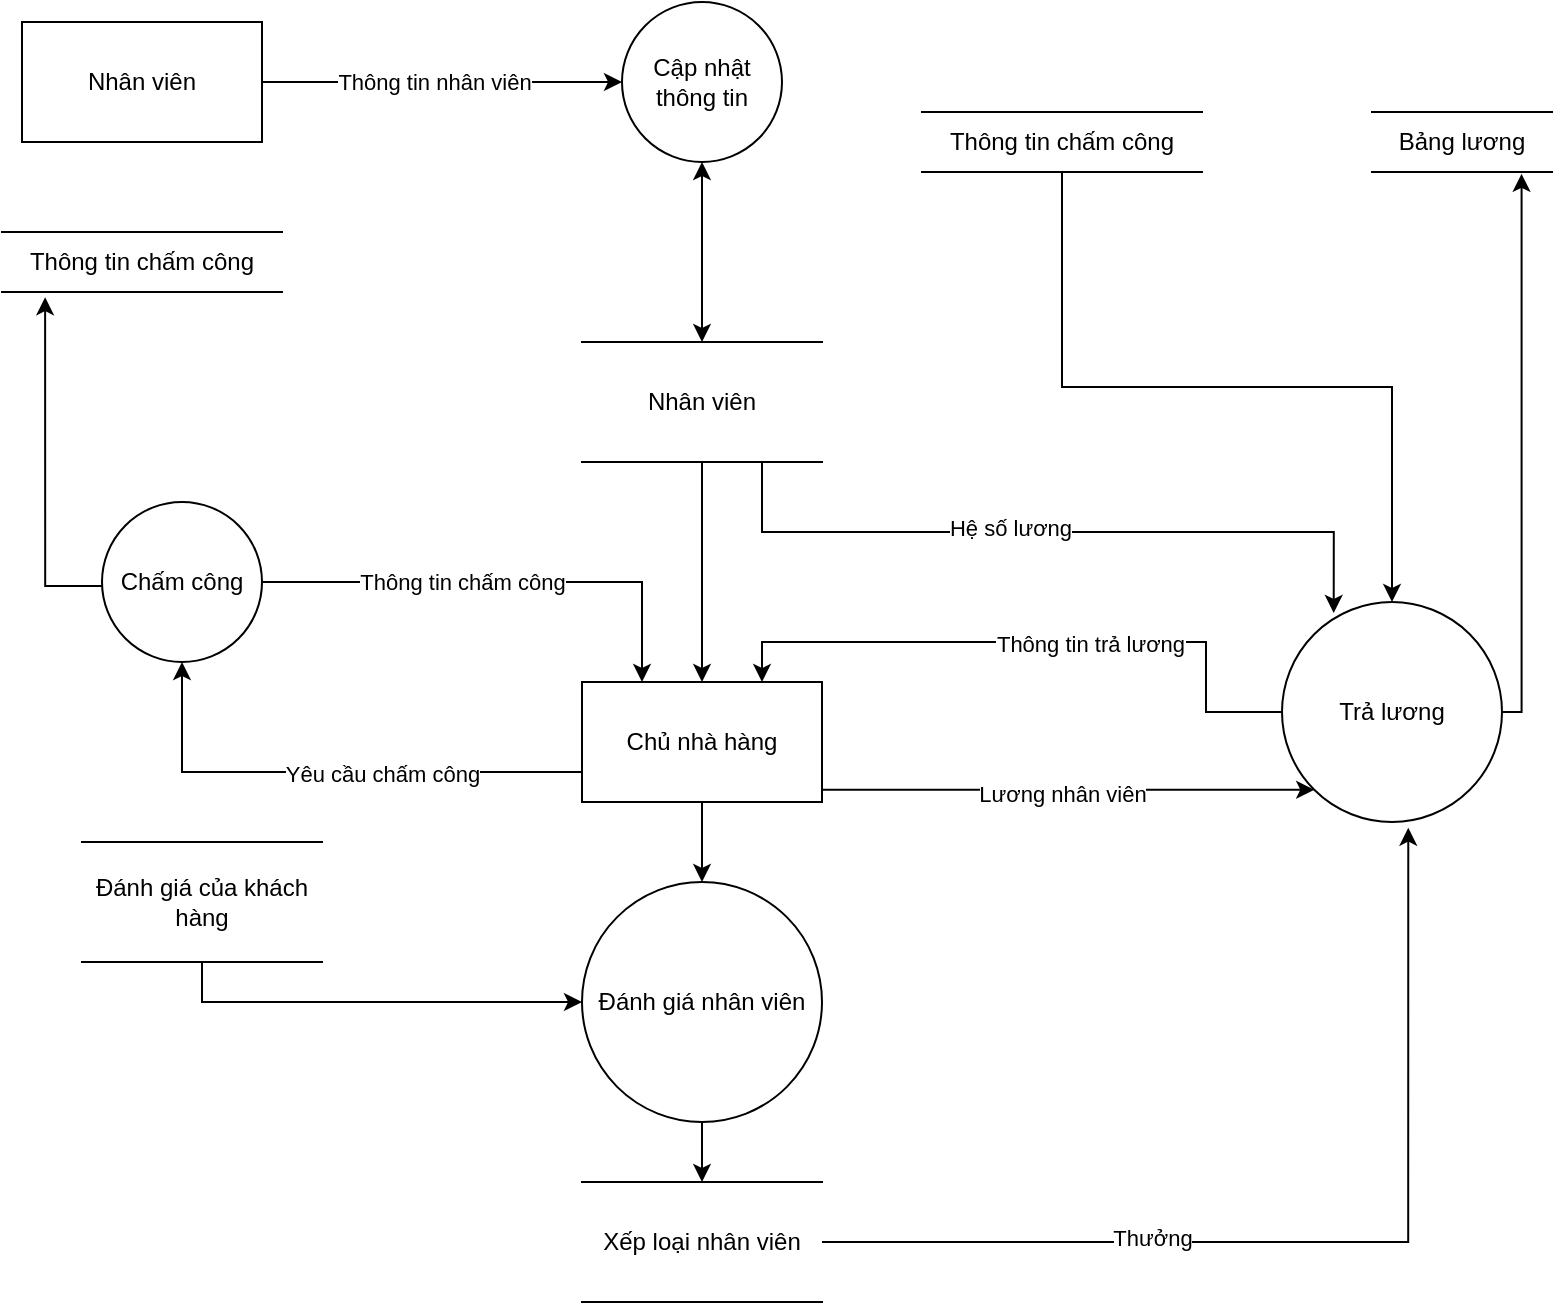 <mxfile version="20.5.3" type="github">
  <diagram id="Jtu4COIP-OrbsdhmTWFl" name="Page-1">
    <mxGraphModel dx="1173" dy="728" grid="1" gridSize="10" guides="1" tooltips="1" connect="1" arrows="1" fold="1" page="1" pageScale="1" pageWidth="850" pageHeight="1100" math="0" shadow="0">
      <root>
        <mxCell id="0" />
        <mxCell id="1" parent="0" />
        <mxCell id="71QtCXsv0dg4KAQcrWPT-11" style="edgeStyle=orthogonalEdgeStyle;rounded=0;orthogonalLoop=1;jettySize=auto;html=1;exitX=0;exitY=0.75;exitDx=0;exitDy=0;entryX=0.5;entryY=1;entryDx=0;entryDy=0;startArrow=none;startFill=0;" edge="1" parent="1" source="71QtCXsv0dg4KAQcrWPT-1" target="71QtCXsv0dg4KAQcrWPT-8">
          <mxGeometry relative="1" as="geometry" />
        </mxCell>
        <mxCell id="71QtCXsv0dg4KAQcrWPT-12" value="Yêu cầu chấm công" style="edgeLabel;html=1;align=center;verticalAlign=middle;resizable=0;points=[];" vertex="1" connectable="0" parent="71QtCXsv0dg4KAQcrWPT-11">
          <mxGeometry x="0.023" y="1" relative="1" as="geometry">
            <mxPoint x="30" as="offset" />
          </mxGeometry>
        </mxCell>
        <mxCell id="71QtCXsv0dg4KAQcrWPT-27" style="edgeStyle=orthogonalEdgeStyle;rounded=0;orthogonalLoop=1;jettySize=auto;html=1;exitX=1;exitY=0.75;exitDx=0;exitDy=0;entryX=0;entryY=1;entryDx=0;entryDy=0;startArrow=none;startFill=0;" edge="1" parent="1" source="71QtCXsv0dg4KAQcrWPT-1" target="71QtCXsv0dg4KAQcrWPT-16">
          <mxGeometry relative="1" as="geometry">
            <Array as="points">
              <mxPoint x="560" y="484" />
            </Array>
          </mxGeometry>
        </mxCell>
        <mxCell id="71QtCXsv0dg4KAQcrWPT-28" value="Lương nhân viên" style="edgeLabel;html=1;align=center;verticalAlign=middle;resizable=0;points=[];" vertex="1" connectable="0" parent="71QtCXsv0dg4KAQcrWPT-27">
          <mxGeometry x="-0.182" y="-2" relative="1" as="geometry">
            <mxPoint x="24" as="offset" />
          </mxGeometry>
        </mxCell>
        <mxCell id="71QtCXsv0dg4KAQcrWPT-30" style="edgeStyle=orthogonalEdgeStyle;rounded=0;orthogonalLoop=1;jettySize=auto;html=1;entryX=0.5;entryY=0;entryDx=0;entryDy=0;startArrow=none;startFill=0;" edge="1" parent="1" source="71QtCXsv0dg4KAQcrWPT-1" target="71QtCXsv0dg4KAQcrWPT-29">
          <mxGeometry relative="1" as="geometry" />
        </mxCell>
        <mxCell id="71QtCXsv0dg4KAQcrWPT-1" value="Chủ nhà hàng" style="rounded=0;whiteSpace=wrap;html=1;" vertex="1" parent="1">
          <mxGeometry x="440" y="430" width="120" height="60" as="geometry" />
        </mxCell>
        <mxCell id="71QtCXsv0dg4KAQcrWPT-4" style="edgeStyle=orthogonalEdgeStyle;rounded=0;orthogonalLoop=1;jettySize=auto;html=1;entryX=0.5;entryY=1;entryDx=0;entryDy=0;startArrow=classic;startFill=1;" edge="1" parent="1" source="71QtCXsv0dg4KAQcrWPT-2" target="71QtCXsv0dg4KAQcrWPT-3">
          <mxGeometry relative="1" as="geometry" />
        </mxCell>
        <mxCell id="71QtCXsv0dg4KAQcrWPT-15" style="edgeStyle=orthogonalEdgeStyle;rounded=0;orthogonalLoop=1;jettySize=auto;html=1;entryX=0.5;entryY=0;entryDx=0;entryDy=0;startArrow=none;startFill=0;" edge="1" parent="1" source="71QtCXsv0dg4KAQcrWPT-2" target="71QtCXsv0dg4KAQcrWPT-1">
          <mxGeometry relative="1" as="geometry" />
        </mxCell>
        <mxCell id="71QtCXsv0dg4KAQcrWPT-21" style="edgeStyle=orthogonalEdgeStyle;rounded=0;orthogonalLoop=1;jettySize=auto;html=1;exitX=0.75;exitY=1;exitDx=0;exitDy=0;entryX=0.235;entryY=0.05;entryDx=0;entryDy=0;entryPerimeter=0;startArrow=none;startFill=0;" edge="1" parent="1" source="71QtCXsv0dg4KAQcrWPT-2" target="71QtCXsv0dg4KAQcrWPT-16">
          <mxGeometry relative="1" as="geometry" />
        </mxCell>
        <mxCell id="71QtCXsv0dg4KAQcrWPT-22" value="Hệ số lương" style="edgeLabel;html=1;align=center;verticalAlign=middle;resizable=0;points=[];" vertex="1" connectable="0" parent="71QtCXsv0dg4KAQcrWPT-21">
          <mxGeometry x="-0.12" y="2" relative="1" as="geometry">
            <mxPoint as="offset" />
          </mxGeometry>
        </mxCell>
        <mxCell id="71QtCXsv0dg4KAQcrWPT-2" value="Nhân viên" style="shape=partialRectangle;whiteSpace=wrap;html=1;left=0;right=0;fillColor=none;" vertex="1" parent="1">
          <mxGeometry x="440" y="260" width="120" height="60" as="geometry" />
        </mxCell>
        <mxCell id="71QtCXsv0dg4KAQcrWPT-3" value="Cập nhật thông tin" style="ellipse;whiteSpace=wrap;html=1;aspect=fixed;" vertex="1" parent="1">
          <mxGeometry x="460" y="90" width="80" height="80" as="geometry" />
        </mxCell>
        <mxCell id="71QtCXsv0dg4KAQcrWPT-6" style="edgeStyle=orthogonalEdgeStyle;rounded=0;orthogonalLoop=1;jettySize=auto;html=1;entryX=0;entryY=0.5;entryDx=0;entryDy=0;startArrow=none;startFill=0;" edge="1" parent="1" source="71QtCXsv0dg4KAQcrWPT-5" target="71QtCXsv0dg4KAQcrWPT-3">
          <mxGeometry relative="1" as="geometry" />
        </mxCell>
        <mxCell id="71QtCXsv0dg4KAQcrWPT-7" value="Thông tin nhân viên" style="edgeLabel;html=1;align=center;verticalAlign=middle;resizable=0;points=[];" vertex="1" connectable="0" parent="71QtCXsv0dg4KAQcrWPT-6">
          <mxGeometry x="-0.206" y="1" relative="1" as="geometry">
            <mxPoint x="14" y="1" as="offset" />
          </mxGeometry>
        </mxCell>
        <mxCell id="71QtCXsv0dg4KAQcrWPT-5" value="Nhân viên" style="rounded=0;whiteSpace=wrap;html=1;" vertex="1" parent="1">
          <mxGeometry x="160" y="100" width="120" height="60" as="geometry" />
        </mxCell>
        <mxCell id="71QtCXsv0dg4KAQcrWPT-10" style="edgeStyle=orthogonalEdgeStyle;rounded=0;orthogonalLoop=1;jettySize=auto;html=1;exitX=0;exitY=0;exitDx=0;exitDy=0;entryX=0.154;entryY=1.087;entryDx=0;entryDy=0;entryPerimeter=0;startArrow=none;startFill=0;" edge="1" parent="1" source="71QtCXsv0dg4KAQcrWPT-8" target="71QtCXsv0dg4KAQcrWPT-9">
          <mxGeometry relative="1" as="geometry">
            <Array as="points">
              <mxPoint x="172" y="382" />
            </Array>
          </mxGeometry>
        </mxCell>
        <mxCell id="71QtCXsv0dg4KAQcrWPT-13" style="edgeStyle=orthogonalEdgeStyle;rounded=0;orthogonalLoop=1;jettySize=auto;html=1;entryX=0.25;entryY=0;entryDx=0;entryDy=0;startArrow=none;startFill=0;" edge="1" parent="1" source="71QtCXsv0dg4KAQcrWPT-8" target="71QtCXsv0dg4KAQcrWPT-1">
          <mxGeometry relative="1" as="geometry" />
        </mxCell>
        <mxCell id="71QtCXsv0dg4KAQcrWPT-14" value="Thông tin chấm công" style="edgeLabel;html=1;align=center;verticalAlign=middle;resizable=0;points=[];" vertex="1" connectable="0" parent="71QtCXsv0dg4KAQcrWPT-13">
          <mxGeometry x="-0.103" y="-2" relative="1" as="geometry">
            <mxPoint x="-8" y="-2" as="offset" />
          </mxGeometry>
        </mxCell>
        <mxCell id="71QtCXsv0dg4KAQcrWPT-8" value="Chấm công" style="ellipse;whiteSpace=wrap;html=1;aspect=fixed;" vertex="1" parent="1">
          <mxGeometry x="200" y="340" width="80" height="80" as="geometry" />
        </mxCell>
        <mxCell id="71QtCXsv0dg4KAQcrWPT-9" value="Thông tin chấm công" style="shape=partialRectangle;whiteSpace=wrap;html=1;left=0;right=0;fillColor=none;" vertex="1" parent="1">
          <mxGeometry x="150" y="205" width="140" height="30" as="geometry" />
        </mxCell>
        <mxCell id="71QtCXsv0dg4KAQcrWPT-17" style="edgeStyle=orthogonalEdgeStyle;rounded=0;orthogonalLoop=1;jettySize=auto;html=1;exitX=0;exitY=0.5;exitDx=0;exitDy=0;entryX=0.75;entryY=0;entryDx=0;entryDy=0;startArrow=none;startFill=0;" edge="1" parent="1" source="71QtCXsv0dg4KAQcrWPT-16" target="71QtCXsv0dg4KAQcrWPT-1">
          <mxGeometry relative="1" as="geometry">
            <Array as="points">
              <mxPoint x="752" y="445" />
              <mxPoint x="752" y="410" />
              <mxPoint x="530" y="410" />
            </Array>
          </mxGeometry>
        </mxCell>
        <mxCell id="71QtCXsv0dg4KAQcrWPT-20" value="Thông tin trả lương" style="edgeLabel;html=1;align=center;verticalAlign=middle;resizable=0;points=[];" vertex="1" connectable="0" parent="71QtCXsv0dg4KAQcrWPT-17">
          <mxGeometry x="-0.196" y="1" relative="1" as="geometry">
            <mxPoint x="-5" as="offset" />
          </mxGeometry>
        </mxCell>
        <mxCell id="71QtCXsv0dg4KAQcrWPT-26" style="edgeStyle=orthogonalEdgeStyle;rounded=0;orthogonalLoop=1;jettySize=auto;html=1;startArrow=none;startFill=0;entryX=0.831;entryY=1.031;entryDx=0;entryDy=0;entryPerimeter=0;" edge="1" parent="1" source="71QtCXsv0dg4KAQcrWPT-16" target="71QtCXsv0dg4KAQcrWPT-25">
          <mxGeometry relative="1" as="geometry">
            <mxPoint x="910" y="180" as="targetPoint" />
            <Array as="points">
              <mxPoint x="910" y="445" />
            </Array>
          </mxGeometry>
        </mxCell>
        <mxCell id="71QtCXsv0dg4KAQcrWPT-16" value="Trả lương" style="ellipse;whiteSpace=wrap;html=1;aspect=fixed;" vertex="1" parent="1">
          <mxGeometry x="790" y="390" width="110" height="110" as="geometry" />
        </mxCell>
        <mxCell id="71QtCXsv0dg4KAQcrWPT-24" style="edgeStyle=orthogonalEdgeStyle;rounded=0;orthogonalLoop=1;jettySize=auto;html=1;startArrow=none;startFill=0;exitX=0.5;exitY=1;exitDx=0;exitDy=0;" edge="1" parent="1" source="71QtCXsv0dg4KAQcrWPT-23" target="71QtCXsv0dg4KAQcrWPT-16">
          <mxGeometry relative="1" as="geometry" />
        </mxCell>
        <mxCell id="71QtCXsv0dg4KAQcrWPT-23" value="Thông tin chấm công" style="shape=partialRectangle;whiteSpace=wrap;html=1;left=0;right=0;fillColor=none;" vertex="1" parent="1">
          <mxGeometry x="610" y="145" width="140" height="30" as="geometry" />
        </mxCell>
        <mxCell id="71QtCXsv0dg4KAQcrWPT-25" value="Bảng lương" style="shape=partialRectangle;whiteSpace=wrap;html=1;left=0;right=0;fillColor=none;" vertex="1" parent="1">
          <mxGeometry x="835" y="145" width="90" height="30" as="geometry" />
        </mxCell>
        <mxCell id="71QtCXsv0dg4KAQcrWPT-34" style="edgeStyle=orthogonalEdgeStyle;rounded=0;orthogonalLoop=1;jettySize=auto;html=1;exitX=0.5;exitY=1;exitDx=0;exitDy=0;entryX=0.5;entryY=0;entryDx=0;entryDy=0;startArrow=none;startFill=0;" edge="1" parent="1" source="71QtCXsv0dg4KAQcrWPT-29" target="71QtCXsv0dg4KAQcrWPT-33">
          <mxGeometry relative="1" as="geometry" />
        </mxCell>
        <mxCell id="71QtCXsv0dg4KAQcrWPT-29" value="Đánh giá nhân viên" style="ellipse;whiteSpace=wrap;html=1;aspect=fixed;" vertex="1" parent="1">
          <mxGeometry x="440" y="530" width="120" height="120" as="geometry" />
        </mxCell>
        <mxCell id="71QtCXsv0dg4KAQcrWPT-32" style="edgeStyle=orthogonalEdgeStyle;rounded=0;orthogonalLoop=1;jettySize=auto;html=1;entryX=0;entryY=0.5;entryDx=0;entryDy=0;startArrow=none;startFill=0;exitX=0.5;exitY=1;exitDx=0;exitDy=0;" edge="1" parent="1" source="71QtCXsv0dg4KAQcrWPT-31" target="71QtCXsv0dg4KAQcrWPT-29">
          <mxGeometry relative="1" as="geometry" />
        </mxCell>
        <mxCell id="71QtCXsv0dg4KAQcrWPT-31" value="Đánh giá của khách hàng" style="shape=partialRectangle;whiteSpace=wrap;html=1;left=0;right=0;fillColor=none;" vertex="1" parent="1">
          <mxGeometry x="190" y="510" width="120" height="60" as="geometry" />
        </mxCell>
        <mxCell id="71QtCXsv0dg4KAQcrWPT-35" style="edgeStyle=orthogonalEdgeStyle;rounded=0;orthogonalLoop=1;jettySize=auto;html=1;entryX=0.574;entryY=1.026;entryDx=0;entryDy=0;entryPerimeter=0;startArrow=none;startFill=0;" edge="1" parent="1" source="71QtCXsv0dg4KAQcrWPT-33" target="71QtCXsv0dg4KAQcrWPT-16">
          <mxGeometry relative="1" as="geometry" />
        </mxCell>
        <mxCell id="71QtCXsv0dg4KAQcrWPT-36" value="Thưởng" style="edgeLabel;html=1;align=center;verticalAlign=middle;resizable=0;points=[];" vertex="1" connectable="0" parent="71QtCXsv0dg4KAQcrWPT-35">
          <mxGeometry x="-0.343" y="2" relative="1" as="geometry">
            <mxPoint as="offset" />
          </mxGeometry>
        </mxCell>
        <mxCell id="71QtCXsv0dg4KAQcrWPT-33" value="Xếp loại nhân viên" style="shape=partialRectangle;whiteSpace=wrap;html=1;left=0;right=0;fillColor=none;" vertex="1" parent="1">
          <mxGeometry x="440" y="680" width="120" height="60" as="geometry" />
        </mxCell>
      </root>
    </mxGraphModel>
  </diagram>
</mxfile>
